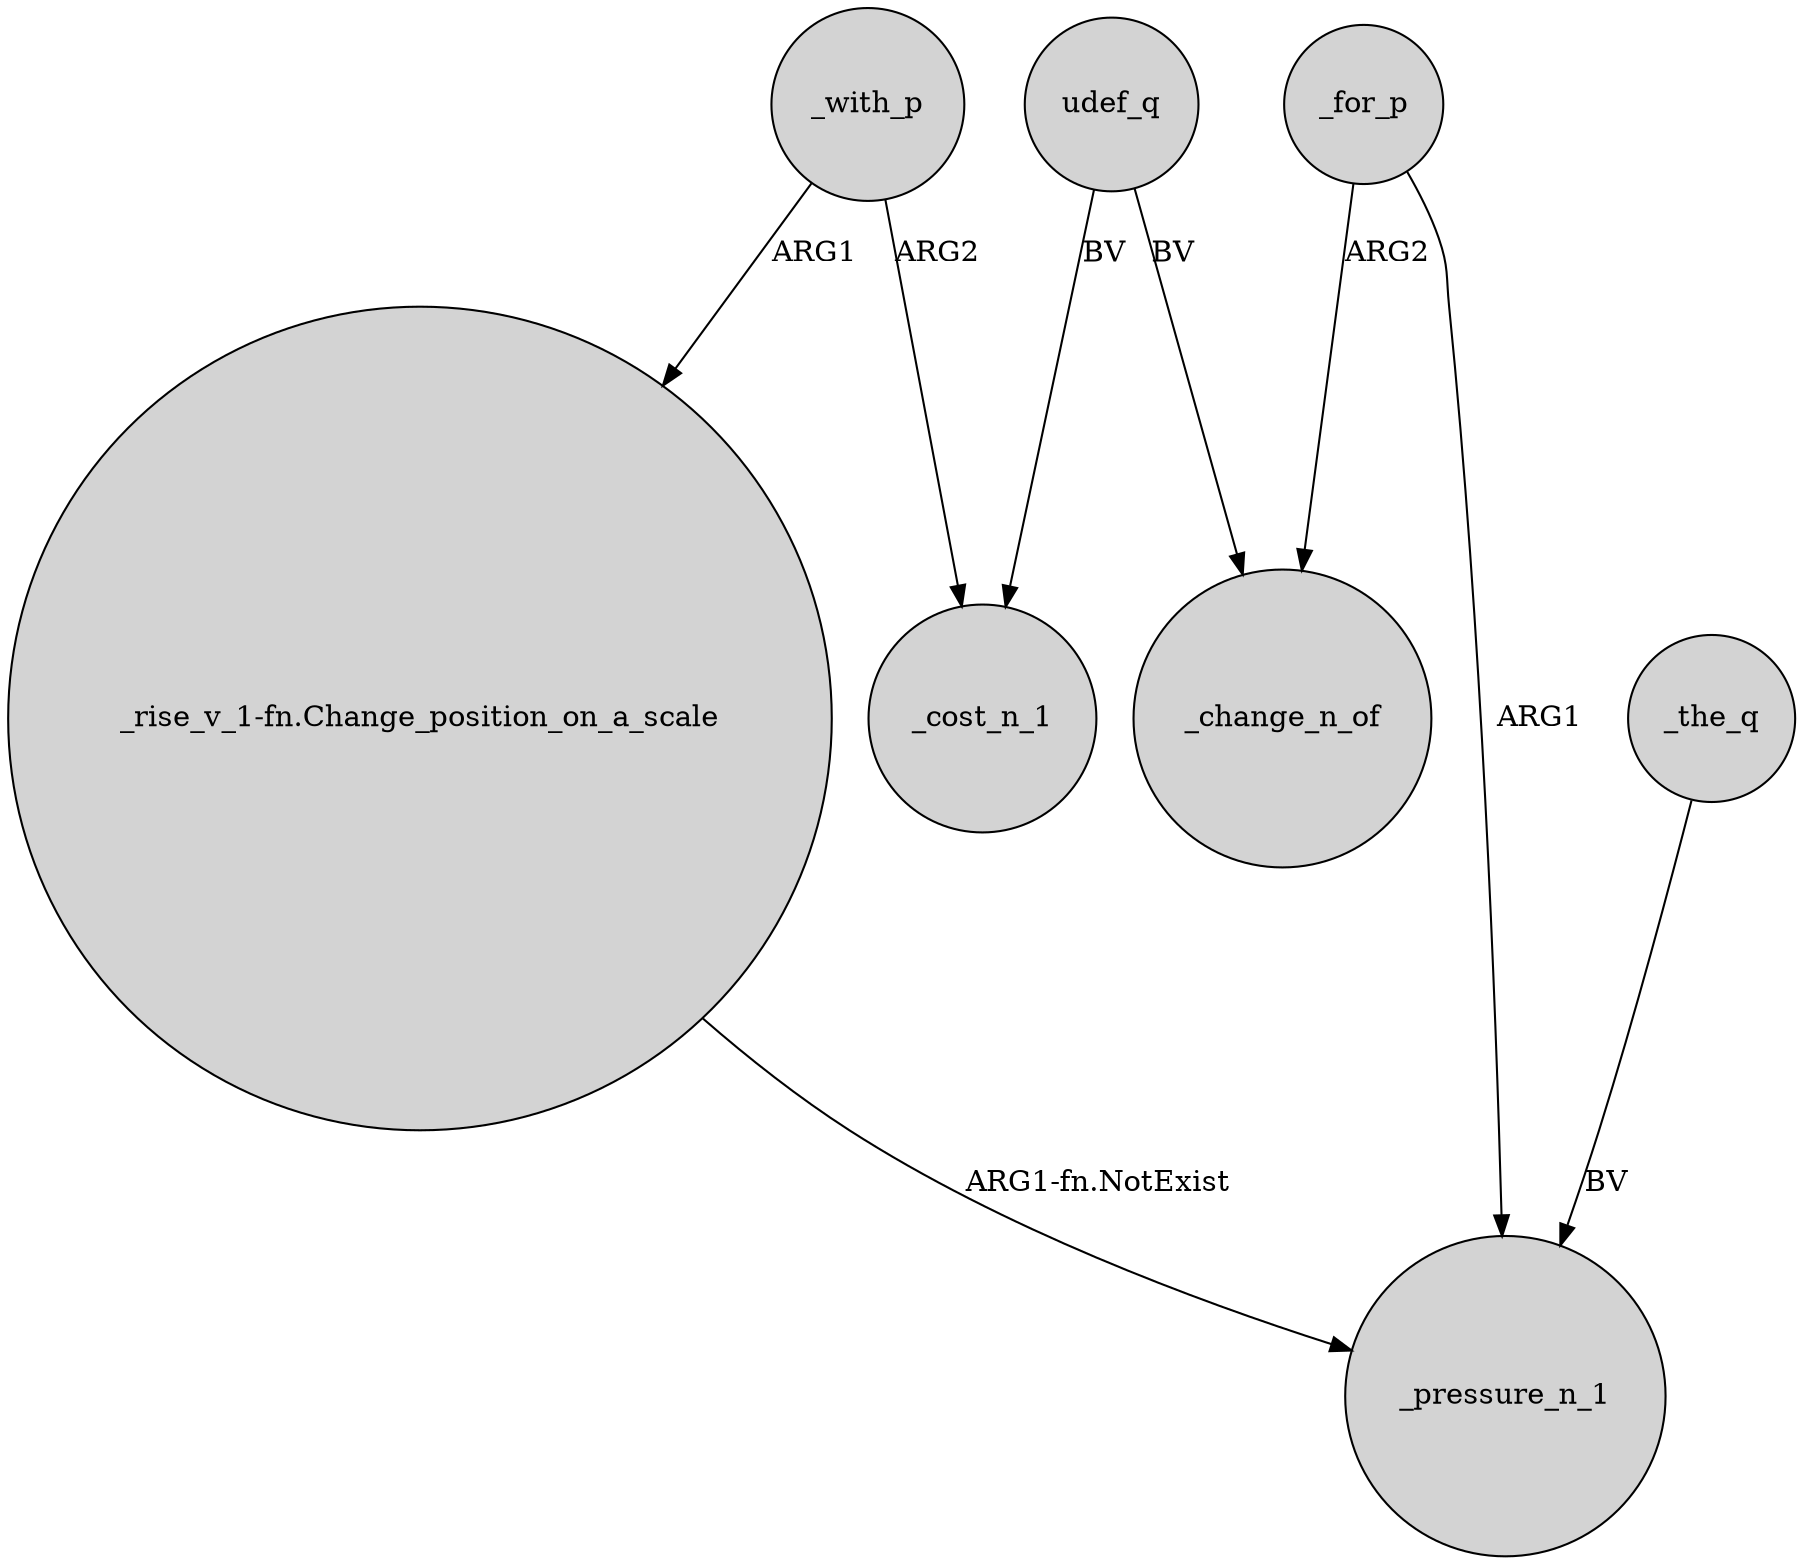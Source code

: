 digraph {
	node [shape=circle style=filled]
	_with_p -> _cost_n_1 [label=ARG2]
	_for_p -> _pressure_n_1 [label=ARG1]
	_for_p -> _change_n_of [label=ARG2]
	udef_q -> _change_n_of [label=BV]
	_the_q -> _pressure_n_1 [label=BV]
	_with_p -> "_rise_v_1-fn.Change_position_on_a_scale" [label=ARG1]
	udef_q -> _cost_n_1 [label=BV]
	"_rise_v_1-fn.Change_position_on_a_scale" -> _pressure_n_1 [label="ARG1-fn.NotExist"]
}

